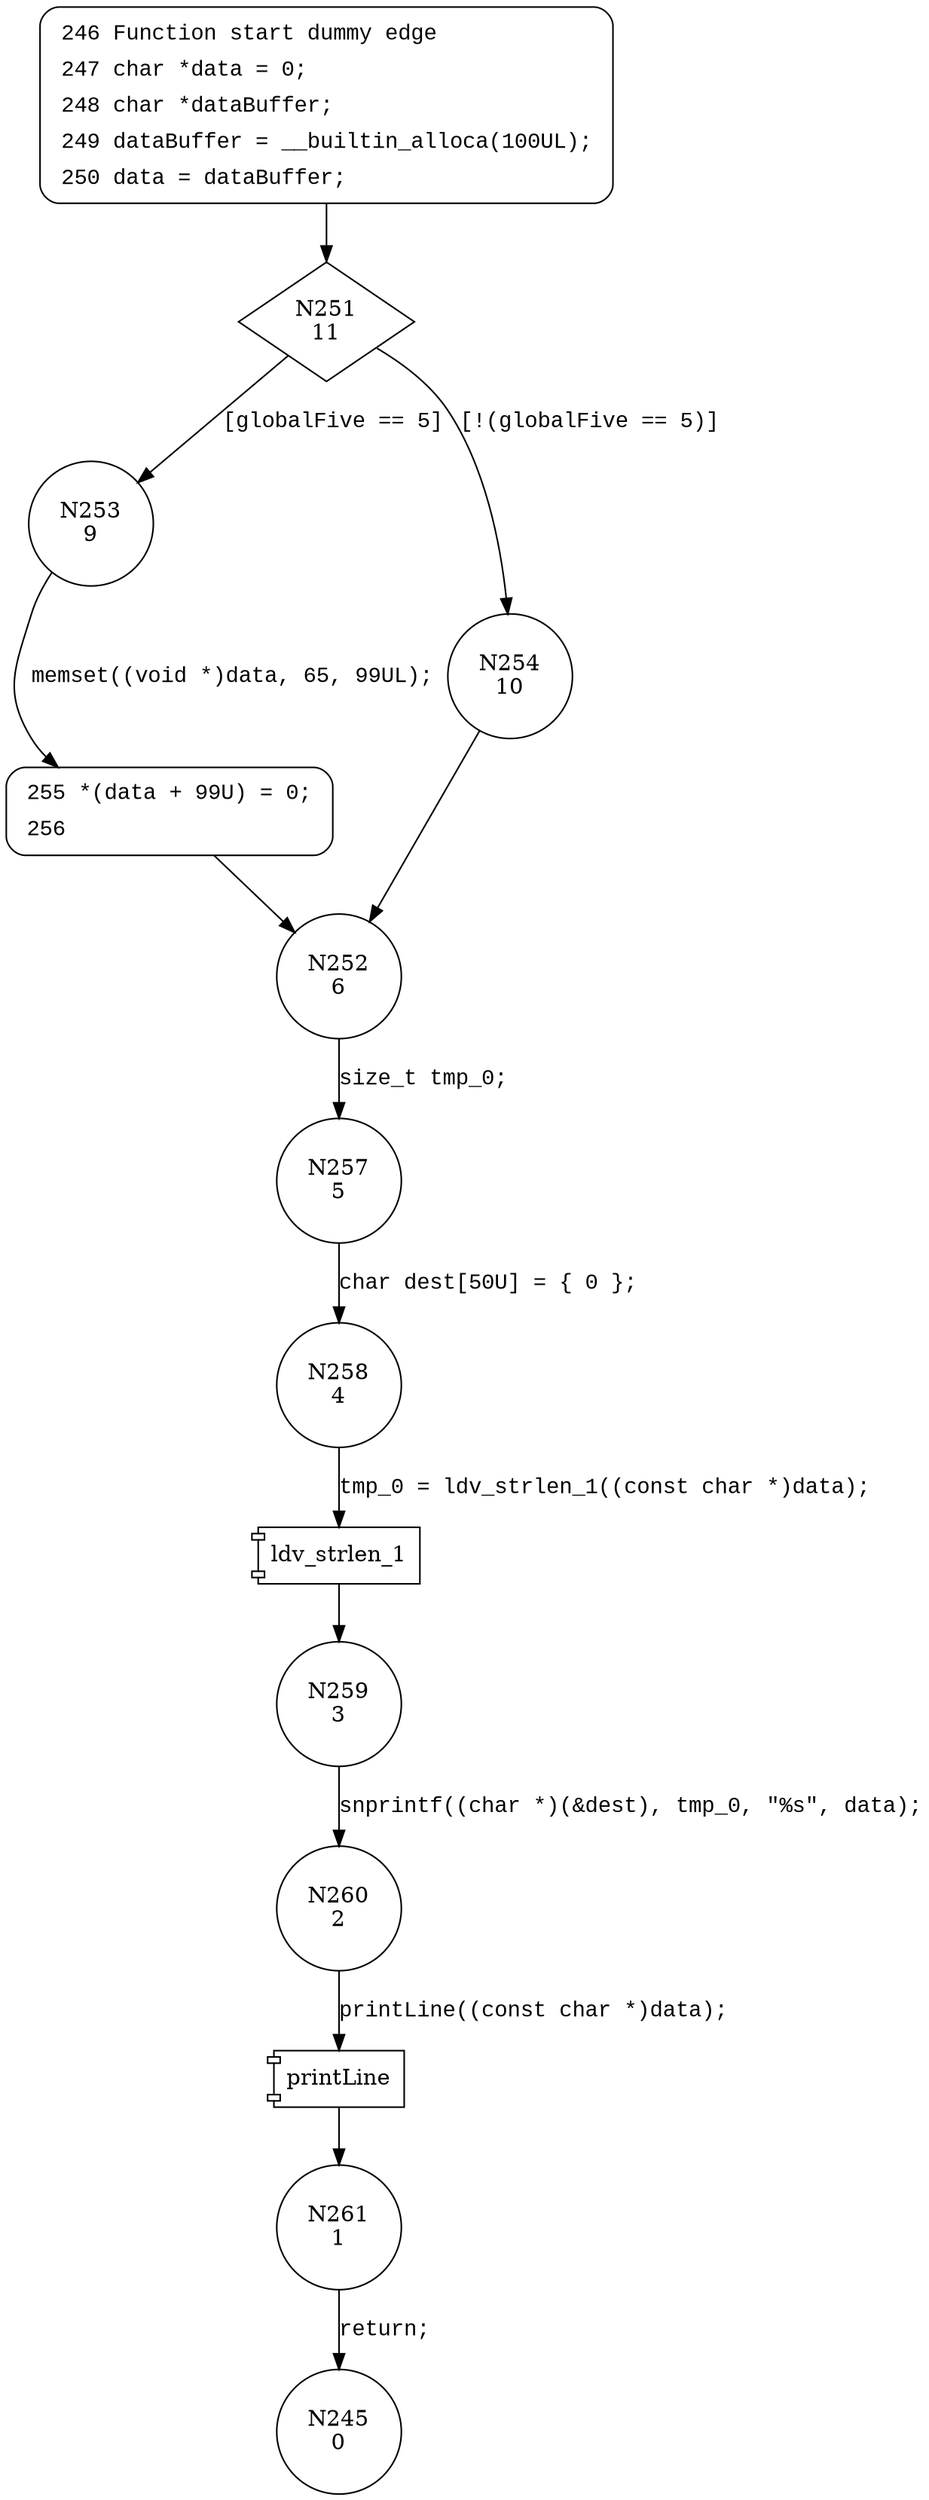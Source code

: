 digraph CWE121_Stack_Based_Buffer_Overflow__CWE806_char_alloca_snprintf_14_bad {
251 [shape="diamond" label="N251\n11"]
253 [shape="circle" label="N253\n9"]
254 [shape="circle" label="N254\n10"]
252 [shape="circle" label="N252\n6"]
257 [shape="circle" label="N257\n5"]
258 [shape="circle" label="N258\n4"]
259 [shape="circle" label="N259\n3"]
260 [shape="circle" label="N260\n2"]
261 [shape="circle" label="N261\n1"]
255 [shape="circle" label="N255\n8"]
245 [shape="circle" label="N245\n0"]
246 [style="filled,bold" penwidth="1" fillcolor="white" fontname="Courier New" shape="Mrecord" label=<<table border="0" cellborder="0" cellpadding="3" bgcolor="white"><tr><td align="right">246</td><td align="left">Function start dummy edge</td></tr><tr><td align="right">247</td><td align="left">char *data = 0;</td></tr><tr><td align="right">248</td><td align="left">char *dataBuffer;</td></tr><tr><td align="right">249</td><td align="left">dataBuffer = __builtin_alloca(100UL);</td></tr><tr><td align="right">250</td><td align="left">data = dataBuffer;</td></tr></table>>]
246 -> 251[label=""]
255 [style="filled,bold" penwidth="1" fillcolor="white" fontname="Courier New" shape="Mrecord" label=<<table border="0" cellborder="0" cellpadding="3" bgcolor="white"><tr><td align="right">255</td><td align="left">*(data + 99U) = 0;</td></tr><tr><td align="right">256</td><td align="left"></td></tr></table>>]
255 -> 252[label=""]
251 -> 253 [label="[globalFive == 5]" fontname="Courier New"]
251 -> 254 [label="[!(globalFive == 5)]" fontname="Courier New"]
252 -> 257 [label="size_t tmp_0;" fontname="Courier New"]
100016 [shape="component" label="ldv_strlen_1"]
258 -> 100016 [label="tmp_0 = ldv_strlen_1((const char *)data);" fontname="Courier New"]
100016 -> 259 [label="" fontname="Courier New"]
100017 [shape="component" label="printLine"]
260 -> 100017 [label="printLine((const char *)data);" fontname="Courier New"]
100017 -> 261 [label="" fontname="Courier New"]
253 -> 255 [label="memset((void *)data, 65, 99UL);" fontname="Courier New"]
254 -> 252 [label="" fontname="Courier New"]
257 -> 258 [label="char dest[50U] = { 0 };" fontname="Courier New"]
259 -> 260 [label="snprintf((char *)(&dest), tmp_0, \"%s\", data);" fontname="Courier New"]
261 -> 245 [label="return;" fontname="Courier New"]
}